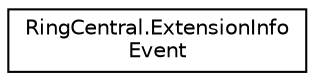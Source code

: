 digraph "Graphical Class Hierarchy"
{
 // LATEX_PDF_SIZE
  edge [fontname="Helvetica",fontsize="10",labelfontname="Helvetica",labelfontsize="10"];
  node [fontname="Helvetica",fontsize="10",shape=record];
  rankdir="LR";
  Node0 [label="RingCentral.ExtensionInfo\lEvent",height=0.2,width=0.4,color="black", fillcolor="white", style="filled",URL="$classRingCentral_1_1ExtensionInfoEvent.html",tooltip=" "];
}
